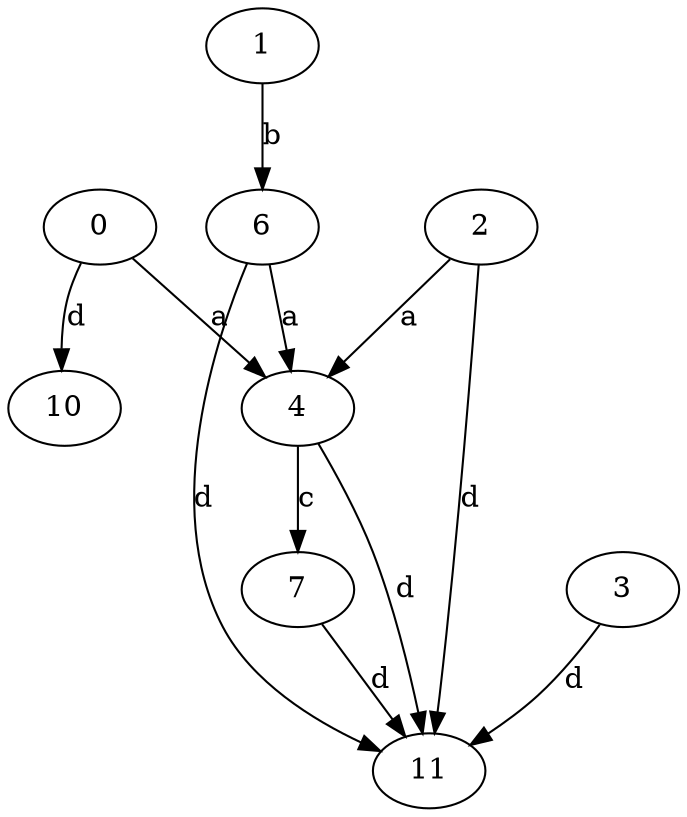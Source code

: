 strict digraph  {
4;
0;
6;
1;
2;
7;
10;
11;
3;
4 -> 7  [label=c];
4 -> 11  [label=d];
0 -> 4  [label=a];
0 -> 10  [label=d];
6 -> 4  [label=a];
6 -> 11  [label=d];
1 -> 6  [label=b];
2 -> 4  [label=a];
2 -> 11  [label=d];
7 -> 11  [label=d];
3 -> 11  [label=d];
}
